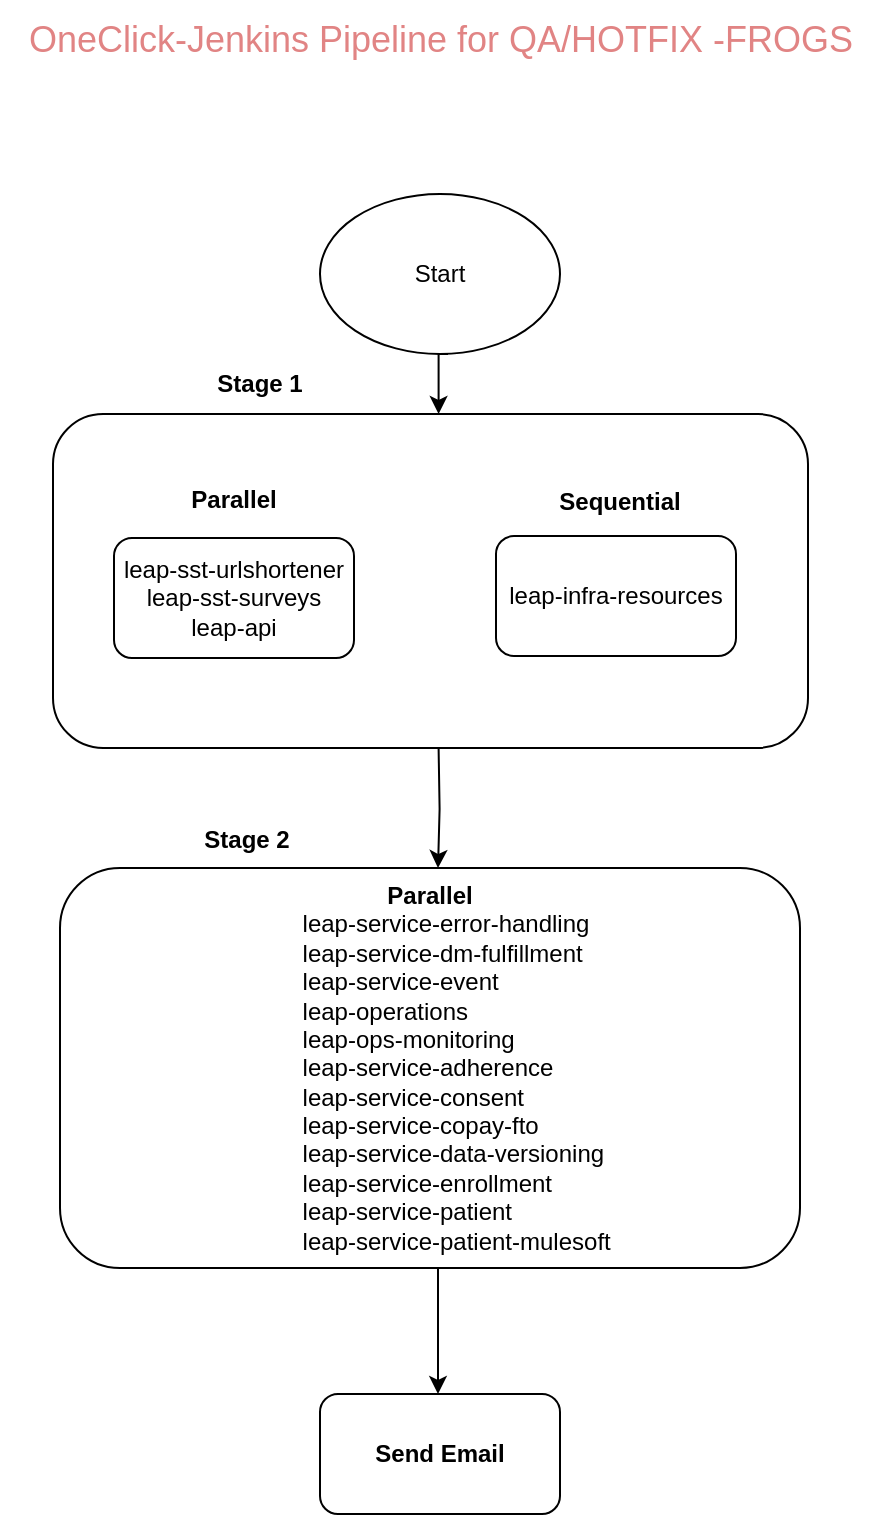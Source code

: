 <mxfile version="24.8.3">
  <diagram name="Page-1" id="e7f694dPKGcMbMSMB9xn">
    <mxGraphModel dx="972" dy="605" grid="1" gridSize="10" guides="1" tooltips="1" connect="1" arrows="1" fold="1" page="1" pageScale="1" pageWidth="850" pageHeight="1100" math="0" shadow="0">
      <root>
        <mxCell id="0" />
        <mxCell id="1" parent="0" />
        <mxCell id="9kO7idEnh1H28RP5yMTw-11" style="edgeStyle=orthogonalEdgeStyle;rounded=0;orthogonalLoop=1;jettySize=auto;html=1;entryX=0.5;entryY=0;entryDx=0;entryDy=0;" parent="1" edge="1">
          <mxGeometry relative="1" as="geometry">
            <mxPoint x="439.3" y="517" as="sourcePoint" />
            <mxPoint x="439" y="577" as="targetPoint" />
          </mxGeometry>
        </mxCell>
        <mxCell id="TXt0eHbndV74ryxo7XQM-1" value="" style="rounded=1;whiteSpace=wrap;html=1;" parent="1" vertex="1">
          <mxGeometry x="246.5" y="350" width="377.5" height="167" as="geometry" />
        </mxCell>
        <mxCell id="TXt0eHbndV74ryxo7XQM-8" value="" style="edgeStyle=orthogonalEdgeStyle;rounded=0;orthogonalLoop=1;jettySize=auto;html=1;" parent="1" edge="1">
          <mxGeometry relative="1" as="geometry">
            <Array as="points">
              <mxPoint x="439" y="800" />
              <mxPoint x="439" y="800" />
            </Array>
            <mxPoint x="439" y="760" as="sourcePoint" />
            <mxPoint x="439" y="840" as="targetPoint" />
          </mxGeometry>
        </mxCell>
        <mxCell id="TXt0eHbndV74ryxo7XQM-2" value="&lt;b&gt;Parallel&lt;/b&gt;&lt;div&gt;&lt;div style=&quot;text-align: left;&quot;&gt;&amp;nbsp; &lt;span style=&quot;white-space: pre;&quot;&gt;&#x9;&lt;/span&gt;leap-service-error-handling&lt;/div&gt;&lt;div style=&quot;text-align: left;&quot;&gt;&amp;nbsp; &amp;nbsp; &amp;nbsp; &amp;nbsp; leap-service-dm-fulfillment&lt;/div&gt;&lt;div style=&quot;text-align: left;&quot;&gt;&amp;nbsp; &amp;nbsp; &amp;nbsp; &amp;nbsp; leap-service-event&lt;/div&gt;&lt;div style=&quot;text-align: left;&quot;&gt;&amp;nbsp; &amp;nbsp; &amp;nbsp; &amp;nbsp; leap-operations&lt;/div&gt;&lt;div style=&quot;text-align: left;&quot;&gt;&amp;nbsp; &amp;nbsp; &amp;nbsp; &amp;nbsp; leap-ops-monitoring&lt;/div&gt;&lt;div style=&quot;text-align: left;&quot;&gt;&amp;nbsp; &amp;nbsp; &amp;nbsp; &amp;nbsp; leap-service-adherence&lt;/div&gt;&lt;div style=&quot;text-align: left;&quot;&gt;&amp;nbsp; &amp;nbsp; &amp;nbsp; &amp;nbsp; leap-service-consent&lt;/div&gt;&lt;div style=&quot;text-align: left;&quot;&gt;&amp;nbsp; &amp;nbsp; &amp;nbsp; &amp;nbsp; leap-service-copay-fto&lt;/div&gt;&lt;div style=&quot;text-align: left;&quot;&gt;&amp;nbsp; &amp;nbsp; &amp;nbsp; &amp;nbsp; leap-service-data-versioning&lt;/div&gt;&lt;div style=&quot;text-align: left;&quot;&gt;&amp;nbsp; &amp;nbsp; &amp;nbsp; &amp;nbsp; leap-service-enrollment&lt;/div&gt;&lt;div style=&quot;text-align: left;&quot;&gt;&amp;nbsp; &amp;nbsp; &amp;nbsp; &amp;nbsp; leap-service-patient&lt;/div&gt;&lt;div style=&quot;text-align: left;&quot;&gt;&amp;nbsp; &amp;nbsp; &amp;nbsp; &amp;nbsp; leap-service-patient-mulesoft&lt;/div&gt;&lt;/div&gt;" style="rounded=1;whiteSpace=wrap;html=1;" parent="1" vertex="1">
          <mxGeometry x="250" y="577" width="370" height="200" as="geometry" />
        </mxCell>
        <mxCell id="TXt0eHbndV74ryxo7XQM-9" style="edgeStyle=orthogonalEdgeStyle;rounded=0;orthogonalLoop=1;jettySize=auto;html=1;exitX=0.5;exitY=0;exitDx=0;exitDy=0;" parent="1" source="TXt0eHbndV74ryxo7XQM-7" edge="1">
          <mxGeometry relative="1" as="geometry">
            <mxPoint x="445" y="860" as="targetPoint" />
          </mxGeometry>
        </mxCell>
        <mxCell id="TXt0eHbndV74ryxo7XQM-7" value="&lt;b&gt;Send Email&lt;/b&gt;" style="whiteSpace=wrap;html=1;rounded=1;" parent="1" vertex="1">
          <mxGeometry x="380" y="840" width="120" height="60" as="geometry" />
        </mxCell>
        <mxCell id="TXt0eHbndV74ryxo7XQM-10" value="OneClick-Jenkins Pipeline for QA/HOTFIX -FROGS" style="text;html=1;align=center;verticalAlign=middle;resizable=0;points=[];autosize=1;strokeColor=none;fillColor=none;fontSize=18;fontColor=#e18484;labelBorderColor=none;labelBackgroundColor=none;" parent="1" vertex="1">
          <mxGeometry x="220" y="143" width="440" height="40" as="geometry" />
        </mxCell>
        <mxCell id="9kO7idEnh1H28RP5yMTw-4" value="&lt;div&gt;leap-infra-resources&lt;/div&gt;" style="rounded=1;whiteSpace=wrap;html=1;align=center;" parent="1" vertex="1">
          <mxGeometry x="468" y="411" width="120" height="60" as="geometry" />
        </mxCell>
        <mxCell id="9kO7idEnh1H28RP5yMTw-5" value="&lt;span style=&quot;background-color: initial;&quot;&gt;leap-sst-urlshortener&lt;/span&gt;&lt;br&gt;&lt;span style=&quot;background-color: initial;&quot;&gt;leap-sst-surveys&lt;/span&gt;&lt;div&gt;leap-api&lt;span style=&quot;background-color: initial;&quot;&gt;&lt;/span&gt;&lt;/div&gt;" style="rounded=1;whiteSpace=wrap;html=1;" parent="1" vertex="1">
          <mxGeometry x="277" y="412" width="120" height="60" as="geometry" />
        </mxCell>
        <mxCell id="9kO7idEnh1H28RP5yMTw-6" value="Parallel" style="text;html=1;align=center;verticalAlign=middle;whiteSpace=wrap;rounded=0;fontStyle=1" parent="1" vertex="1">
          <mxGeometry x="307" y="378" width="60" height="30" as="geometry" />
        </mxCell>
        <mxCell id="9kO7idEnh1H28RP5yMTw-7" value="Sequential" style="text;html=1;align=center;verticalAlign=middle;whiteSpace=wrap;rounded=0;fontStyle=1" parent="1" vertex="1">
          <mxGeometry x="500" y="379" width="60" height="30" as="geometry" />
        </mxCell>
        <mxCell id="9kO7idEnh1H28RP5yMTw-16" value="" style="edgeStyle=orthogonalEdgeStyle;rounded=0;orthogonalLoop=1;jettySize=auto;html=1;" parent="1" edge="1">
          <mxGeometry relative="1" as="geometry">
            <mxPoint x="444" y="320" as="sourcePoint" />
            <mxPoint x="439.3" y="350" as="targetPoint" />
          </mxGeometry>
        </mxCell>
        <mxCell id="9kO7idEnh1H28RP5yMTw-12" value="Start" style="ellipse;whiteSpace=wrap;html=1;" parent="1" vertex="1">
          <mxGeometry x="380" y="240" width="120" height="80" as="geometry" />
        </mxCell>
        <mxCell id="9kO7idEnh1H28RP5yMTw-21" value="&lt;b&gt;Stage 1&lt;/b&gt;" style="text;html=1;align=center;verticalAlign=middle;whiteSpace=wrap;rounded=0;" parent="1" vertex="1">
          <mxGeometry x="320" y="320" width="60" height="30" as="geometry" />
        </mxCell>
        <mxCell id="9kO7idEnh1H28RP5yMTw-22" value="Stage 2" style="text;html=1;align=center;verticalAlign=middle;resizable=0;points=[];autosize=1;strokeColor=none;fillColor=none;fontStyle=1" parent="1" vertex="1">
          <mxGeometry x="313" y="548" width="60" height="30" as="geometry" />
        </mxCell>
      </root>
    </mxGraphModel>
  </diagram>
</mxfile>
